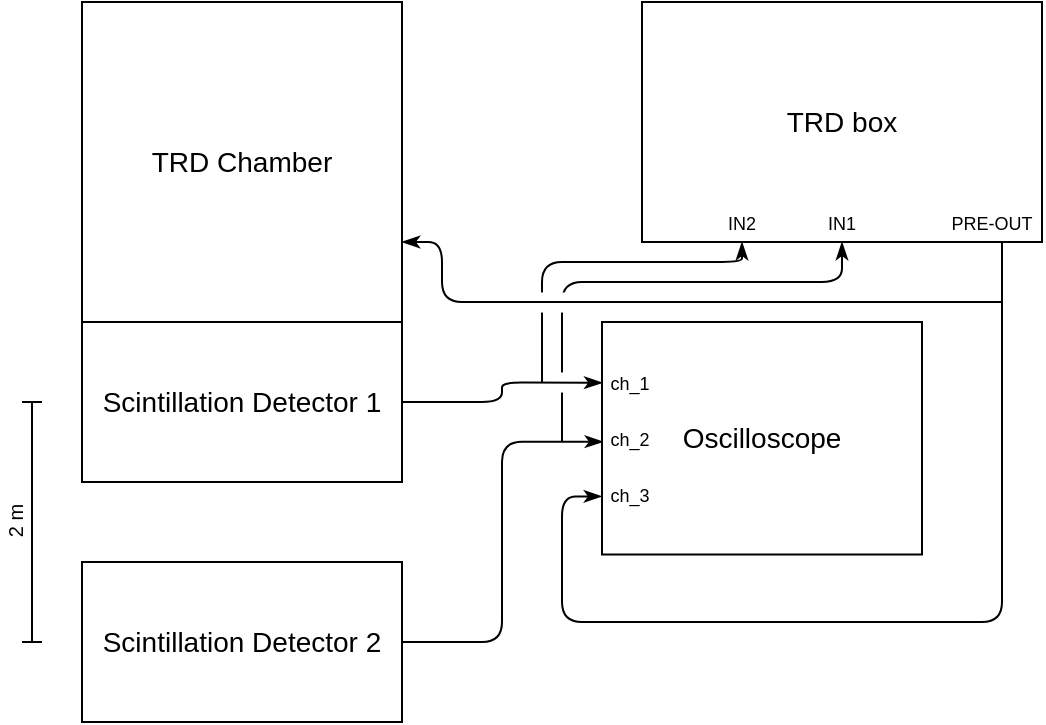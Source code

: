 <mxfile version="15.4.0" type="device"><diagram id="OW72HA3mGzNmAhOwVQxD" name="Page-1"><mxGraphModel dx="276" dy="162" grid="1" gridSize="10" guides="1" tooltips="1" connect="1" arrows="1" fold="1" page="1" pageScale="1" pageWidth="827" pageHeight="1169" math="0" shadow="0"><root><mxCell id="0"/><mxCell id="1" parent="0"/><mxCell id="4iyiJ_D4sLEa0eo1PYF6-49" style="edgeStyle=orthogonalEdgeStyle;rounded=1;orthogonalLoop=1;jettySize=auto;html=1;exitX=1;exitY=0.5;exitDx=0;exitDy=0;entryX=0.003;entryY=0.515;entryDx=0;entryDy=0;entryPerimeter=0;startArrow=none;startFill=0;endArrow=classicThin;endFill=1;" edge="1" parent="1" source="4iyiJ_D4sLEa0eo1PYF6-5" target="4iyiJ_D4sLEa0eo1PYF6-20"><mxGeometry relative="1" as="geometry"/></mxCell><mxCell id="4iyiJ_D4sLEa0eo1PYF6-5" value="&lt;font style=&quot;font-size: 14px&quot;&gt;Scintillation Detector 2&lt;/font&gt;" style="rounded=0;whiteSpace=wrap;html=1;shadow=0;sketch=0;" vertex="1" parent="1"><mxGeometry x="80" y="320" width="160" height="80" as="geometry"/></mxCell><mxCell id="4iyiJ_D4sLEa0eo1PYF6-7" value="&lt;font style=&quot;font-size: 14px&quot;&gt;Scintillation Detector 1&lt;/font&gt;" style="rounded=0;whiteSpace=wrap;html=1;shadow=0;sketch=0;" vertex="1" parent="1"><mxGeometry x="80" y="200" width="160" height="80" as="geometry"/></mxCell><mxCell id="4iyiJ_D4sLEa0eo1PYF6-9" value="&lt;font style=&quot;font-size: 14px&quot;&gt;TRD Chamber&lt;/font&gt;" style="whiteSpace=wrap;html=1;aspect=fixed;rounded=0;shadow=0;sketch=0;" vertex="1" parent="1"><mxGeometry x="80" y="40" width="160" height="160" as="geometry"/></mxCell><mxCell id="4iyiJ_D4sLEa0eo1PYF6-11" value="" style="shape=crossbar;whiteSpace=wrap;html=1;rounded=1;direction=south;shadow=0;sketch=0;strokeWidth=1;" vertex="1" parent="1"><mxGeometry x="50" y="240" width="10" height="120" as="geometry"/></mxCell><mxCell id="4iyiJ_D4sLEa0eo1PYF6-12" value="&lt;font style=&quot;font-size: 10px&quot;&gt;2 m&lt;/font&gt;" style="text;html=1;strokeColor=none;fillColor=none;align=center;verticalAlign=middle;whiteSpace=wrap;rounded=0;shadow=0;sketch=0;rotation=-90;" vertex="1" parent="1"><mxGeometry x="32.5" y="296.25" width="27.5" height="7.5" as="geometry"/></mxCell><mxCell id="4iyiJ_D4sLEa0eo1PYF6-20" value="&lt;font style=&quot;font-size: 14px&quot;&gt;Oscilloscope&lt;/font&gt;" style="rounded=0;whiteSpace=wrap;html=1;shadow=0;sketch=0;strokeWidth=1;" vertex="1" parent="1"><mxGeometry x="340" y="200" width="160" height="116.25" as="geometry"/></mxCell><mxCell id="4iyiJ_D4sLEa0eo1PYF6-31" style="edgeStyle=orthogonalEdgeStyle;rounded=1;orthogonalLoop=1;jettySize=auto;html=1;entryX=0;entryY=0.75;entryDx=0;entryDy=0;endArrow=classicThin;endFill=1;exitX=0.9;exitY=0.999;exitDx=0;exitDy=0;exitPerimeter=0;" edge="1" parent="1" source="4iyiJ_D4sLEa0eo1PYF6-25" target="4iyiJ_D4sLEa0eo1PYF6-20"><mxGeometry relative="1" as="geometry"><mxPoint x="540" y="160" as="sourcePoint"/><Array as="points"><mxPoint x="540" y="350"/><mxPoint x="320" y="350"/><mxPoint x="320" y="287"/></Array></mxGeometry></mxCell><mxCell id="4iyiJ_D4sLEa0eo1PYF6-40" style="edgeStyle=orthogonalEdgeStyle;rounded=1;orthogonalLoop=1;jettySize=auto;html=1;exitX=0.5;exitY=1;exitDx=0;exitDy=0;startArrow=classicThin;startFill=1;endArrow=none;endFill=0;" edge="1" parent="1" source="4iyiJ_D4sLEa0eo1PYF6-25"><mxGeometry relative="1" as="geometry"><mxPoint x="320" y="260" as="targetPoint"/><Array as="points"><mxPoint x="460" y="180"/><mxPoint x="320" y="180"/></Array></mxGeometry></mxCell><mxCell id="4iyiJ_D4sLEa0eo1PYF6-41" style="edgeStyle=orthogonalEdgeStyle;orthogonalLoop=1;jettySize=auto;html=1;exitX=0.25;exitY=1;exitDx=0;exitDy=0;startArrow=classicThin;startFill=1;endArrow=none;endFill=0;rounded=1;" edge="1" parent="1" source="4iyiJ_D4sLEa0eo1PYF6-25"><mxGeometry relative="1" as="geometry"><mxPoint x="310" y="230" as="targetPoint"/><Array as="points"><mxPoint x="410" y="170"/><mxPoint x="310" y="170"/></Array></mxGeometry></mxCell><mxCell id="4iyiJ_D4sLEa0eo1PYF6-25" value="&lt;font style=&quot;font-size: 14px&quot;&gt;TRD box&lt;/font&gt;" style="rounded=0;whiteSpace=wrap;html=1;shadow=0;sketch=0;strokeWidth=1;" vertex="1" parent="1"><mxGeometry x="360" y="40" width="200" height="120" as="geometry"/></mxCell><mxCell id="4iyiJ_D4sLEa0eo1PYF6-32" value="&lt;font style=&quot;font-size: 9px&quot;&gt;ch_1&lt;/font&gt;" style="text;html=1;strokeColor=none;fillColor=none;align=center;verticalAlign=middle;whiteSpace=wrap;rounded=0;shadow=0;sketch=0;" vertex="1" parent="1"><mxGeometry x="334" y="220" width="40" height="20" as="geometry"/></mxCell><mxCell id="4iyiJ_D4sLEa0eo1PYF6-35" value="&lt;font style=&quot;font-size: 9px&quot;&gt;ch_2&lt;/font&gt;" style="text;html=1;strokeColor=none;fillColor=none;align=center;verticalAlign=middle;whiteSpace=wrap;rounded=0;shadow=0;sketch=0;" vertex="1" parent="1"><mxGeometry x="334" y="248.13" width="40" height="20" as="geometry"/></mxCell><mxCell id="4iyiJ_D4sLEa0eo1PYF6-36" value="&lt;font style=&quot;font-size: 9px&quot;&gt;ch_3&lt;/font&gt;" style="text;html=1;strokeColor=none;fillColor=none;align=center;verticalAlign=middle;whiteSpace=wrap;rounded=0;shadow=0;sketch=0;" vertex="1" parent="1"><mxGeometry x="334" y="276.25" width="40" height="20" as="geometry"/></mxCell><mxCell id="4iyiJ_D4sLEa0eo1PYF6-43" value="" style="rounded=0;whiteSpace=wrap;html=1;shadow=0;sketch=0;strokeWidth=0;strokeColor=#FFFFFF;" vertex="1" parent="1"><mxGeometry x="315" y="185" width="10" height="10" as="geometry"/></mxCell><mxCell id="4iyiJ_D4sLEa0eo1PYF6-37" value="&lt;font style=&quot;font-size: 9px&quot;&gt;PRE-OUT&lt;br&gt;&lt;/font&gt;" style="text;html=1;strokeColor=none;fillColor=none;align=center;verticalAlign=middle;whiteSpace=wrap;rounded=0;shadow=0;sketch=0;" vertex="1" parent="1"><mxGeometry x="510" y="140" width="50" height="20" as="geometry"/></mxCell><mxCell id="4iyiJ_D4sLEa0eo1PYF6-45" value="" style="rounded=0;whiteSpace=wrap;html=1;shadow=0;sketch=0;strokeWidth=0;strokeColor=#FFFFFF;" vertex="1" parent="1"><mxGeometry x="305" y="185" width="10" height="10" as="geometry"/></mxCell><mxCell id="4iyiJ_D4sLEa0eo1PYF6-38" style="edgeStyle=orthogonalEdgeStyle;rounded=1;orthogonalLoop=1;jettySize=auto;html=1;exitX=1;exitY=0.75;exitDx=0;exitDy=0;endArrow=none;endFill=0;startArrow=classicThin;startFill=1;" edge="1" parent="1" source="4iyiJ_D4sLEa0eo1PYF6-9"><mxGeometry relative="1" as="geometry"><mxPoint x="540" y="190" as="targetPoint"/><Array as="points"><mxPoint x="260" y="160"/><mxPoint x="260" y="190"/></Array></mxGeometry></mxCell><mxCell id="4iyiJ_D4sLEa0eo1PYF6-46" value="" style="rounded=0;whiteSpace=wrap;html=1;shadow=0;sketch=0;strokeWidth=0;strokeColor=#FFFFFF;" vertex="1" parent="1"><mxGeometry x="315" y="225" width="10" height="10" as="geometry"/></mxCell><mxCell id="4iyiJ_D4sLEa0eo1PYF6-47" style="edgeStyle=orthogonalEdgeStyle;rounded=1;orthogonalLoop=1;jettySize=auto;html=1;exitX=1;exitY=0.5;exitDx=0;exitDy=0;entryX=0.001;entryY=0.261;entryDx=0;entryDy=0;entryPerimeter=0;startArrow=none;startFill=0;endArrow=classicThin;endFill=1;" edge="1" parent="1" source="4iyiJ_D4sLEa0eo1PYF6-7" target="4iyiJ_D4sLEa0eo1PYF6-20"><mxGeometry relative="1" as="geometry"/></mxCell><mxCell id="4iyiJ_D4sLEa0eo1PYF6-50" value="&lt;font style=&quot;font-size: 9px&quot;&gt;IN1&lt;br&gt;&lt;/font&gt;" style="text;html=1;strokeColor=none;fillColor=none;align=center;verticalAlign=middle;whiteSpace=wrap;rounded=0;shadow=0;sketch=0;" vertex="1" parent="1"><mxGeometry x="450" y="140" width="20" height="20" as="geometry"/></mxCell><mxCell id="4iyiJ_D4sLEa0eo1PYF6-51" value="&lt;font style=&quot;font-size: 9px&quot;&gt;IN2&lt;br&gt;&lt;/font&gt;" style="text;html=1;strokeColor=none;fillColor=none;align=center;verticalAlign=middle;whiteSpace=wrap;rounded=0;shadow=0;sketch=0;" vertex="1" parent="1"><mxGeometry x="400" y="140" width="20" height="20" as="geometry"/></mxCell></root></mxGraphModel></diagram></mxfile>